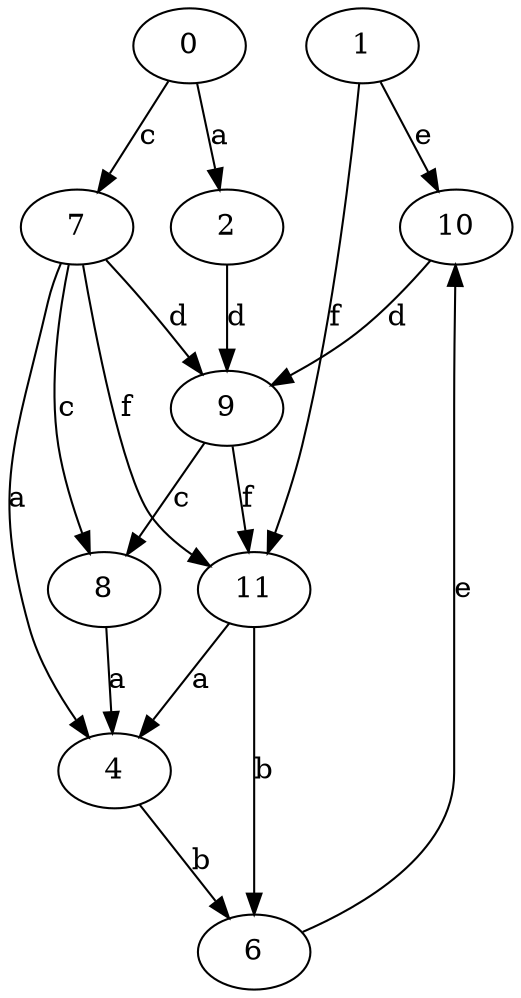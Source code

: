 strict digraph  {
1;
2;
4;
6;
7;
8;
9;
10;
11;
0;
1 -> 10  [label=e];
1 -> 11  [label=f];
2 -> 9  [label=d];
4 -> 6  [label=b];
6 -> 10  [label=e];
7 -> 4  [label=a];
7 -> 8  [label=c];
7 -> 9  [label=d];
7 -> 11  [label=f];
8 -> 4  [label=a];
9 -> 8  [label=c];
9 -> 11  [label=f];
10 -> 9  [label=d];
11 -> 4  [label=a];
11 -> 6  [label=b];
0 -> 2  [label=a];
0 -> 7  [label=c];
}
